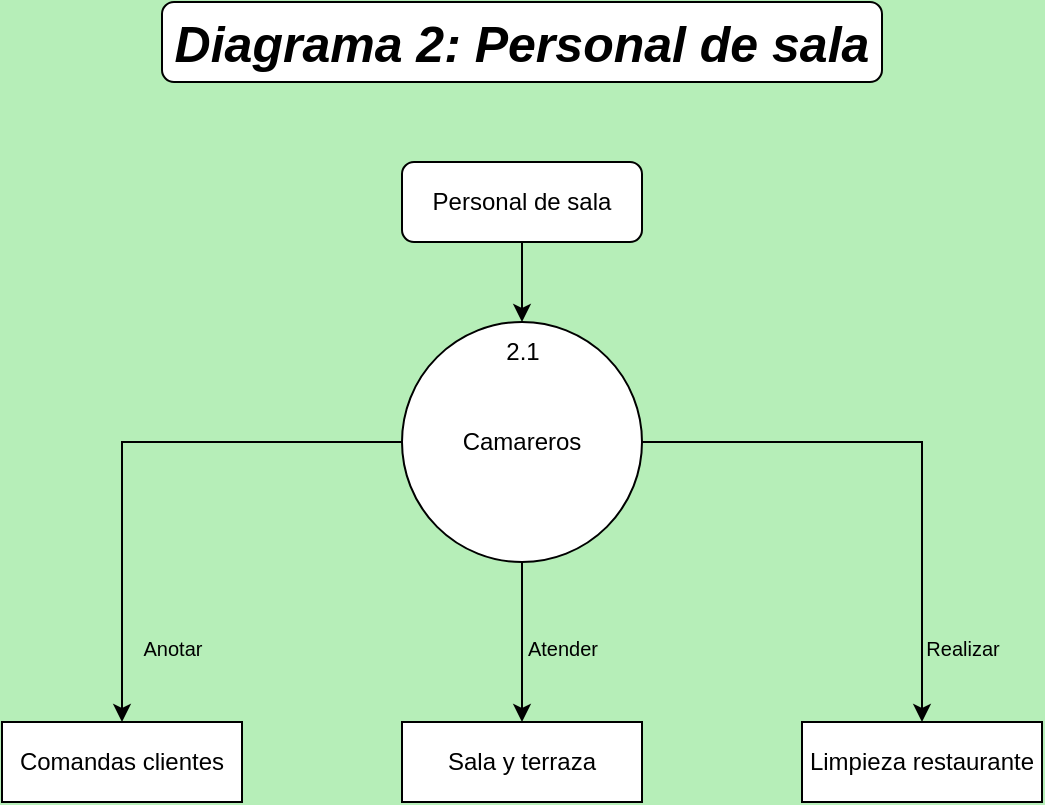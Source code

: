 <mxfile version="22.1.11" type="device">
  <diagram name="Página-1" id="bzDgIhWpQ3_GC7hR01qC">
    <mxGraphModel dx="1748" dy="796" grid="1" gridSize="10" guides="1" tooltips="1" connect="1" arrows="1" fold="1" page="1" pageScale="1" pageWidth="1169" pageHeight="827" background="#b6eeb8" math="0" shadow="0">
      <root>
        <mxCell id="0" />
        <mxCell id="1" parent="0" />
        <mxCell id="HxGoHIgsecdyIiLknhFk-1" value="&lt;font style=&quot;font-size: 13px;&quot;&gt;&lt;b style=&quot;font-size: 25px;&quot;&gt;&lt;i&gt;Diagrama 2: Personal de sala&lt;br&gt;&lt;/i&gt;&lt;/b&gt;&lt;/font&gt;" style="rounded=1;whiteSpace=wrap;html=1;" parent="1" vertex="1">
          <mxGeometry x="240" y="80" width="360" height="40" as="geometry" />
        </mxCell>
        <mxCell id="HxGoHIgsecdyIiLknhFk-9" style="edgeStyle=orthogonalEdgeStyle;rounded=0;orthogonalLoop=1;jettySize=auto;html=1;exitX=0.5;exitY=1;exitDx=0;exitDy=0;" parent="1" source="HxGoHIgsecdyIiLknhFk-2" target="HxGoHIgsecdyIiLknhFk-3" edge="1">
          <mxGeometry relative="1" as="geometry" />
        </mxCell>
        <mxCell id="HxGoHIgsecdyIiLknhFk-10" style="edgeStyle=orthogonalEdgeStyle;rounded=0;orthogonalLoop=1;jettySize=auto;html=1;exitX=1;exitY=0.5;exitDx=0;exitDy=0;entryX=0.5;entryY=0;entryDx=0;entryDy=0;" parent="1" source="HxGoHIgsecdyIiLknhFk-2" target="HxGoHIgsecdyIiLknhFk-4" edge="1">
          <mxGeometry relative="1" as="geometry" />
        </mxCell>
        <mxCell id="HxGoHIgsecdyIiLknhFk-14" style="edgeStyle=orthogonalEdgeStyle;rounded=0;orthogonalLoop=1;jettySize=auto;html=1;exitX=0;exitY=0.5;exitDx=0;exitDy=0;entryX=0.5;entryY=0;entryDx=0;entryDy=0;" parent="1" source="HxGoHIgsecdyIiLknhFk-2" target="HxGoHIgsecdyIiLknhFk-5" edge="1">
          <mxGeometry relative="1" as="geometry" />
        </mxCell>
        <mxCell id="HxGoHIgsecdyIiLknhFk-2" value="Camareros" style="ellipse;whiteSpace=wrap;html=1;aspect=fixed;" parent="1" vertex="1">
          <mxGeometry x="360" y="240" width="120" height="120" as="geometry" />
        </mxCell>
        <mxCell id="HxGoHIgsecdyIiLknhFk-3" value="Sala y terraza" style="rounded=0;whiteSpace=wrap;html=1;" parent="1" vertex="1">
          <mxGeometry x="360" y="440" width="120" height="40" as="geometry" />
        </mxCell>
        <mxCell id="HxGoHIgsecdyIiLknhFk-4" value="Limpieza restaurante" style="rounded=0;whiteSpace=wrap;html=1;" parent="1" vertex="1">
          <mxGeometry x="560" y="440" width="120" height="40" as="geometry" />
        </mxCell>
        <mxCell id="HxGoHIgsecdyIiLknhFk-5" value="&lt;div&gt;Comandas clientes&lt;/div&gt;" style="rounded=0;whiteSpace=wrap;html=1;" parent="1" vertex="1">
          <mxGeometry x="160" y="440" width="120" height="40" as="geometry" />
        </mxCell>
        <mxCell id="HxGoHIgsecdyIiLknhFk-11" value="&lt;font style=&quot;font-size: 10px;&quot;&gt;Atender&lt;/font&gt;" style="text;html=1;align=center;verticalAlign=middle;resizable=0;points=[];autosize=1;strokeColor=none;fillColor=none;" parent="1" vertex="1">
          <mxGeometry x="410" y="388" width="60" height="30" as="geometry" />
        </mxCell>
        <mxCell id="HxGoHIgsecdyIiLknhFk-13" value="&lt;font style=&quot;font-size: 10px;&quot;&gt;Anotar&lt;/font&gt;" style="text;html=1;align=center;verticalAlign=middle;resizable=0;points=[];autosize=1;strokeColor=none;fillColor=none;" parent="1" vertex="1">
          <mxGeometry x="220" y="388" width="50" height="30" as="geometry" />
        </mxCell>
        <mxCell id="HxGoHIgsecdyIiLknhFk-15" value="&lt;font style=&quot;font-size: 10px;&quot;&gt;Realizar&lt;/font&gt;" style="text;html=1;align=center;verticalAlign=middle;resizable=0;points=[];autosize=1;strokeColor=none;fillColor=none;" parent="1" vertex="1">
          <mxGeometry x="610" y="388" width="60" height="30" as="geometry" />
        </mxCell>
        <mxCell id="HxGoHIgsecdyIiLknhFk-20" style="edgeStyle=orthogonalEdgeStyle;rounded=0;orthogonalLoop=1;jettySize=auto;html=1;exitX=0.5;exitY=1;exitDx=0;exitDy=0;entryX=0.5;entryY=0;entryDx=0;entryDy=0;" parent="1" source="HxGoHIgsecdyIiLknhFk-19" target="HxGoHIgsecdyIiLknhFk-2" edge="1">
          <mxGeometry relative="1" as="geometry" />
        </mxCell>
        <mxCell id="HxGoHIgsecdyIiLknhFk-19" value="Personal de sala" style="rounded=1;whiteSpace=wrap;html=1;" parent="1" vertex="1">
          <mxGeometry x="360" y="160" width="120" height="40" as="geometry" />
        </mxCell>
        <mxCell id="HxGoHIgsecdyIiLknhFk-21" value="2.1" style="text;html=1;align=center;verticalAlign=middle;resizable=0;points=[];autosize=1;strokeColor=none;fillColor=none;" parent="1" vertex="1">
          <mxGeometry x="400" y="240" width="40" height="30" as="geometry" />
        </mxCell>
      </root>
    </mxGraphModel>
  </diagram>
</mxfile>
